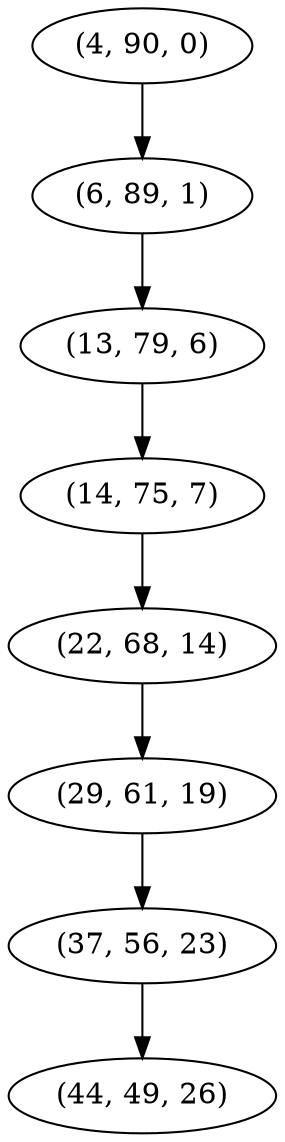 digraph tree {
    "(4, 90, 0)";
    "(6, 89, 1)";
    "(13, 79, 6)";
    "(14, 75, 7)";
    "(22, 68, 14)";
    "(29, 61, 19)";
    "(37, 56, 23)";
    "(44, 49, 26)";
    "(4, 90, 0)" -> "(6, 89, 1)";
    "(6, 89, 1)" -> "(13, 79, 6)";
    "(13, 79, 6)" -> "(14, 75, 7)";
    "(14, 75, 7)" -> "(22, 68, 14)";
    "(22, 68, 14)" -> "(29, 61, 19)";
    "(29, 61, 19)" -> "(37, 56, 23)";
    "(37, 56, 23)" -> "(44, 49, 26)";
}

